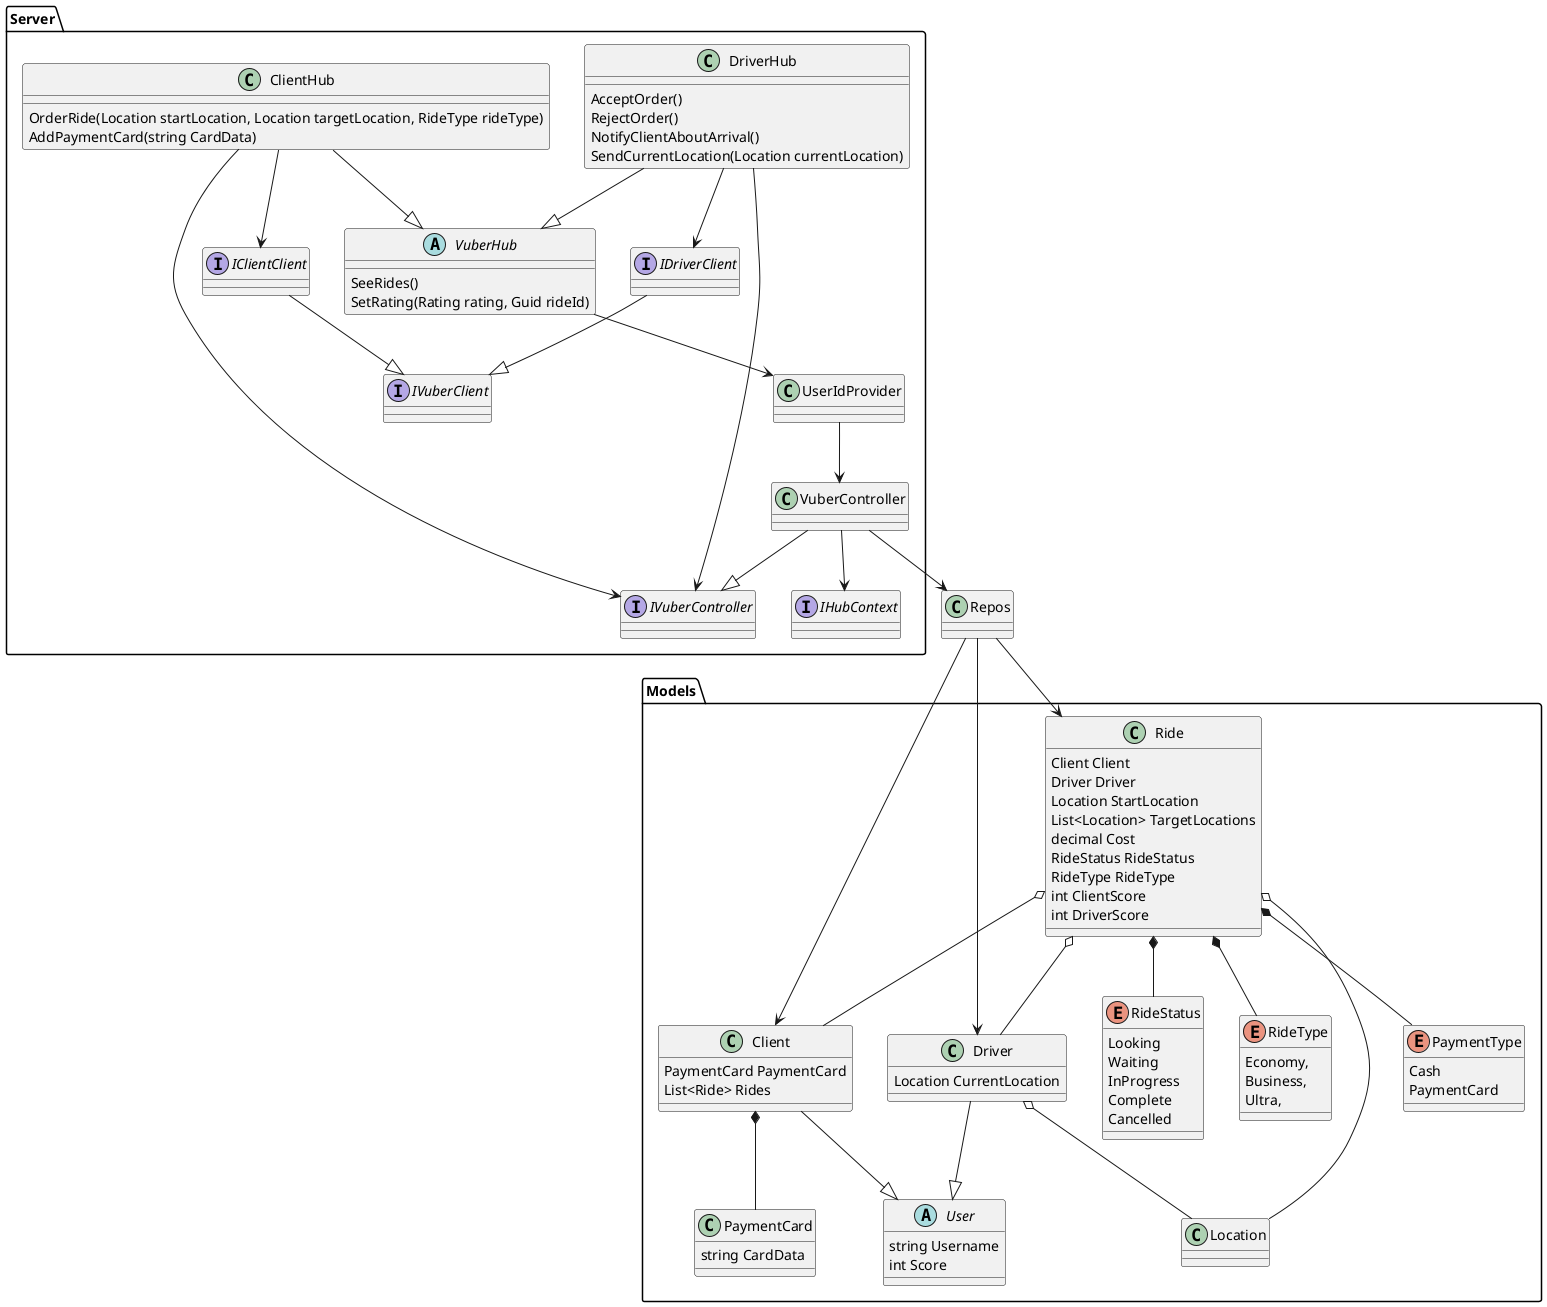 @startuml

package Models {
        class Location

        abstract class User {
                string Username
                int Score
        }
        class Client {
                PaymentCard PaymentCard
                List<Ride> Rides
        }
        class Driver {
                Location CurrentLocation
        }
        class PaymentCard {
            string CardData
        }
        
        enum PaymentType{
                Cash
                PaymentCard
        }
        enum RideStatus {
                Looking
                Waiting
                InProgress
                Complete
                Cancelled
        }
        enum RideType {
                Economy,
                Business,
                Ultra,
        }
        class Ride {
                Client Client
                Driver Driver
                Location StartLocation
                List<Location> TargetLocations
                decimal Cost
                RideStatus RideStatus
                RideType RideType
                int ClientScore
                int DriverScore
        }

        Client --|> User
        Driver --|> User

        Driver o-- Location

        Ride o-- Client
        Ride o-- Driver
        Ride o-- Location
        Ride *-- RideStatus
        Ride *-- RideType
        Ride *-- PaymentType
        Client *-- PaymentCard
}

class Repos
Repos --> Client
Repos --> Driver
Repos --> Ride


package Server {
        interface IVuberController
        interface IHubContext
        class VuberController
        VuberController --|> IVuberController
        VuberController --> Repos
        VuberController --> IHubContext

        abstract class VuberHub{
                SeeRides()
                SetRating(Rating rating, Guid rideId)
        }
        class ClientHub{
                OrderRide(Location startLocation, Location targetLocation, RideType rideType)
                AddPaymentCard(string CardData)
        }
        class DriverHub{
                AcceptOrder()
                RejectOrder()
                NotifyClientAboutArrival()
                SendCurrentLocation(Location currentLocation)
        }
        ClientHub --|> VuberHub
        DriverHub --|> VuberHub
        ClientHub --> IVuberController
        DriverHub --> IVuberController

        class UserIdProvider
        UserIdProvider --> VuberController
        VuberHub --> UserIdProvider

        interface IVuberClient
        interface IClientClient
        interface IDriverClient
        IClientClient --|> IVuberClient
        IDriverClient --|> IVuberClient
        ClientHub --> IClientClient
        DriverHub --> IDriverClient
}

@enduml
